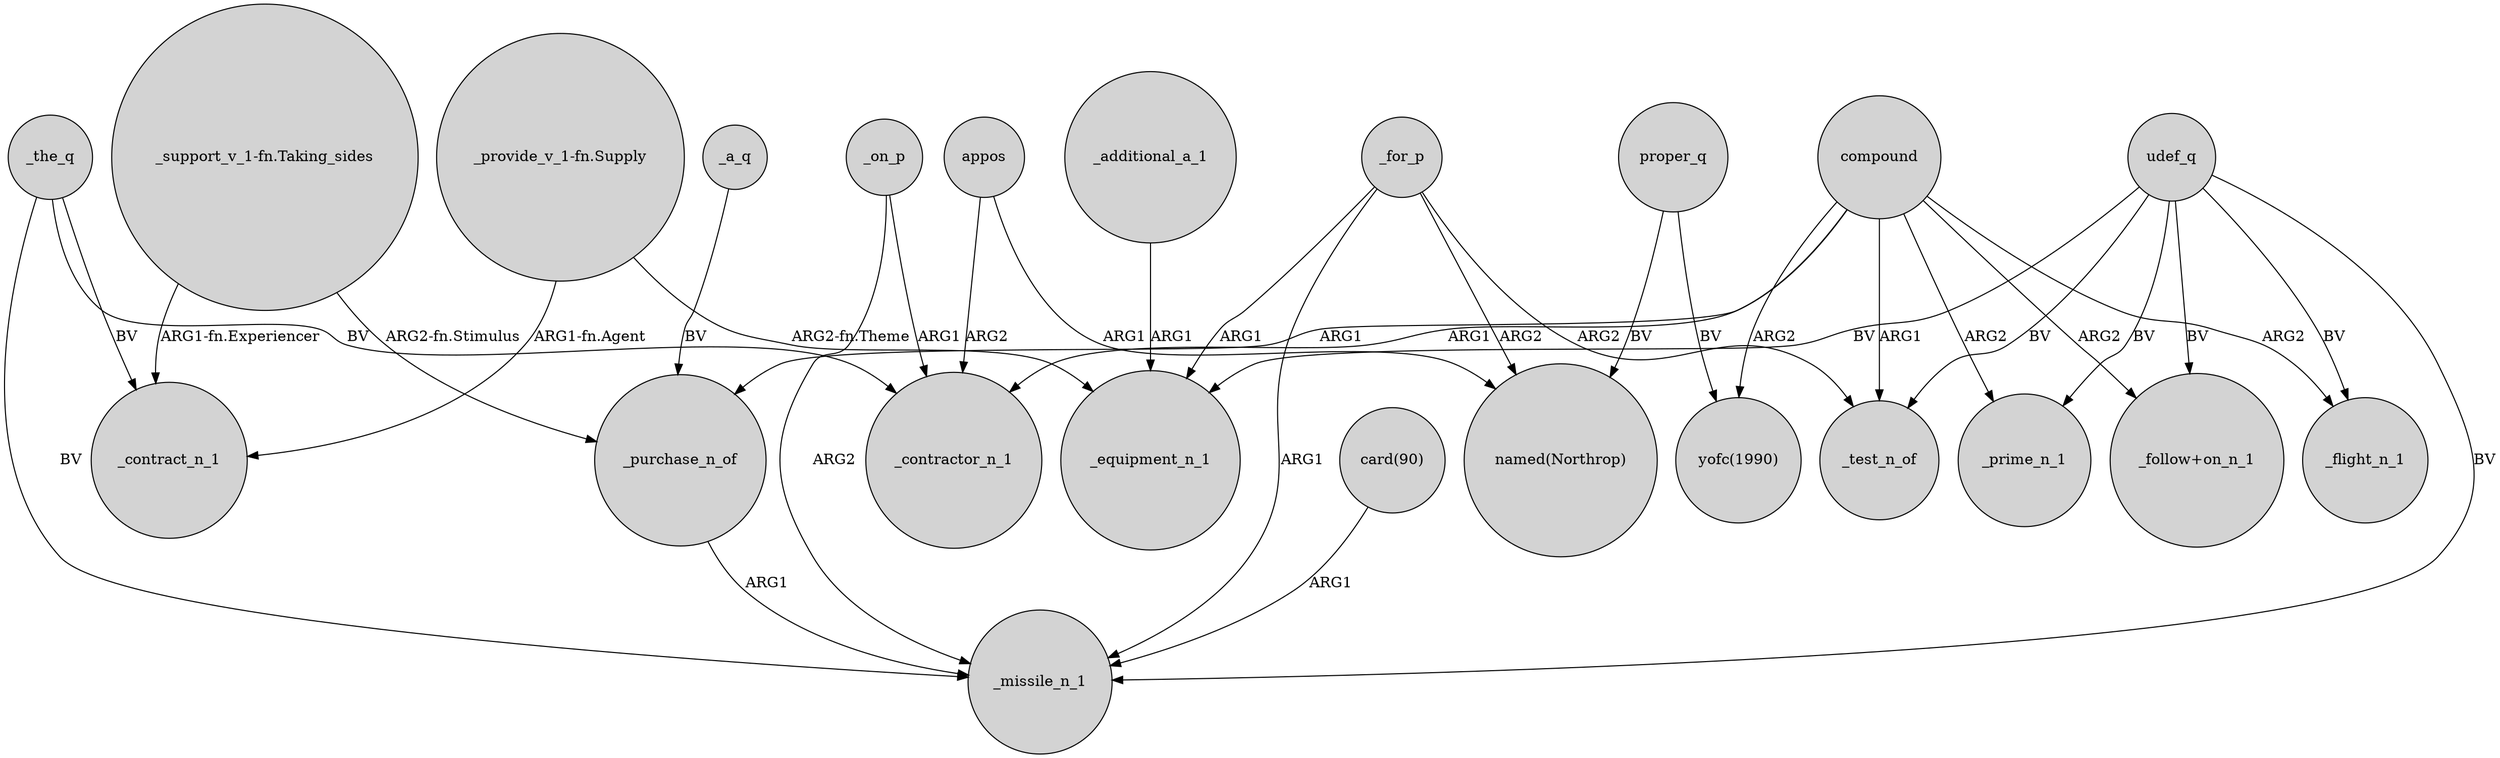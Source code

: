 digraph {
	node [shape=circle style=filled]
	"_support_v_1-fn.Taking_sides" -> _contract_n_1 [label="ARG1-fn.Experiencer"]
	udef_q -> _equipment_n_1 [label=BV]
	compound -> _contractor_n_1 [label=ARG1]
	compound -> "yofc(1990)" [label=ARG2]
	_for_p -> _missile_n_1 [label=ARG1]
	compound -> _flight_n_1 [label=ARG2]
	"_provide_v_1-fn.Supply" -> _equipment_n_1 [label="ARG2-fn.Theme"]
	udef_q -> _flight_n_1 [label=BV]
	_for_p -> "named(Northrop)" [label=ARG2]
	compound -> _purchase_n_of [label=ARG1]
	_the_q -> _missile_n_1 [label=BV]
	udef_q -> _test_n_of [label=BV]
	compound -> _prime_n_1 [label=ARG2]
	proper_q -> "yofc(1990)" [label=BV]
	appos -> "named(Northrop)" [label=ARG1]
	_a_q -> _purchase_n_of [label=BV]
	appos -> _contractor_n_1 [label=ARG2]
	_the_q -> _contract_n_1 [label=BV]
	_for_p -> _equipment_n_1 [label=ARG1]
	_purchase_n_of -> _missile_n_1 [label=ARG1]
	udef_q -> "_follow+on_n_1" [label=BV]
	_on_p -> _missile_n_1 [label=ARG2]
	_on_p -> _contractor_n_1 [label=ARG1]
	"_support_v_1-fn.Taking_sides" -> _purchase_n_of [label="ARG2-fn.Stimulus"]
	compound -> "_follow+on_n_1" [label=ARG2]
	proper_q -> "named(Northrop)" [label=BV]
	compound -> _test_n_of [label=ARG1]
	_the_q -> _contractor_n_1 [label=BV]
	udef_q -> _prime_n_1 [label=BV]
	"card(90)" -> _missile_n_1 [label=ARG1]
	"_provide_v_1-fn.Supply" -> _contract_n_1 [label="ARG1-fn.Agent"]
	_for_p -> _test_n_of [label=ARG2]
	_additional_a_1 -> _equipment_n_1 [label=ARG1]
	udef_q -> _missile_n_1 [label=BV]
}
